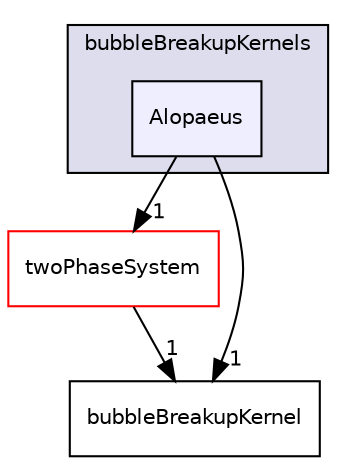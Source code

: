 digraph "Alopaeus" {
  bgcolor=transparent;
  compound=true
  node [ fontsize="10", fontname="Helvetica"];
  edge [ labelfontsize="10", labelfontname="Helvetica"];
  subgraph clusterdir_952f9f80929efeaf23762bf78683e6ea {
    graph [ bgcolor="#ddddee", pencolor="black", label="bubbleBreakupKernels" fontname="Helvetica", fontsize="10", URL="dir_952f9f80929efeaf23762bf78683e6ea.html"]
  dir_089bf17b14c6e85c4134ce78713e8841 [shape=box, label="Alopaeus", style="filled", fillcolor="#eeeeff", pencolor="black", URL="dir_089bf17b14c6e85c4134ce78713e8841.html"];
  }
  dir_c8dd8d838525102dfd397a50c2714810 [shape=box label="twoPhaseSystem" color="red" URL="dir_c8dd8d838525102dfd397a50c2714810.html"];
  dir_f806f6a82f339ed87159604c7a5878f9 [shape=box label="bubbleBreakupKernel" URL="dir_f806f6a82f339ed87159604c7a5878f9.html"];
  dir_c8dd8d838525102dfd397a50c2714810->dir_f806f6a82f339ed87159604c7a5878f9 [headlabel="1", labeldistance=1.5 headhref="dir_000054_000061.html"];
  dir_089bf17b14c6e85c4134ce78713e8841->dir_c8dd8d838525102dfd397a50c2714810 [headlabel="1", labeldistance=1.5 headhref="dir_000016_000054.html"];
  dir_089bf17b14c6e85c4134ce78713e8841->dir_f806f6a82f339ed87159604c7a5878f9 [headlabel="1", labeldistance=1.5 headhref="dir_000016_000061.html"];
}
